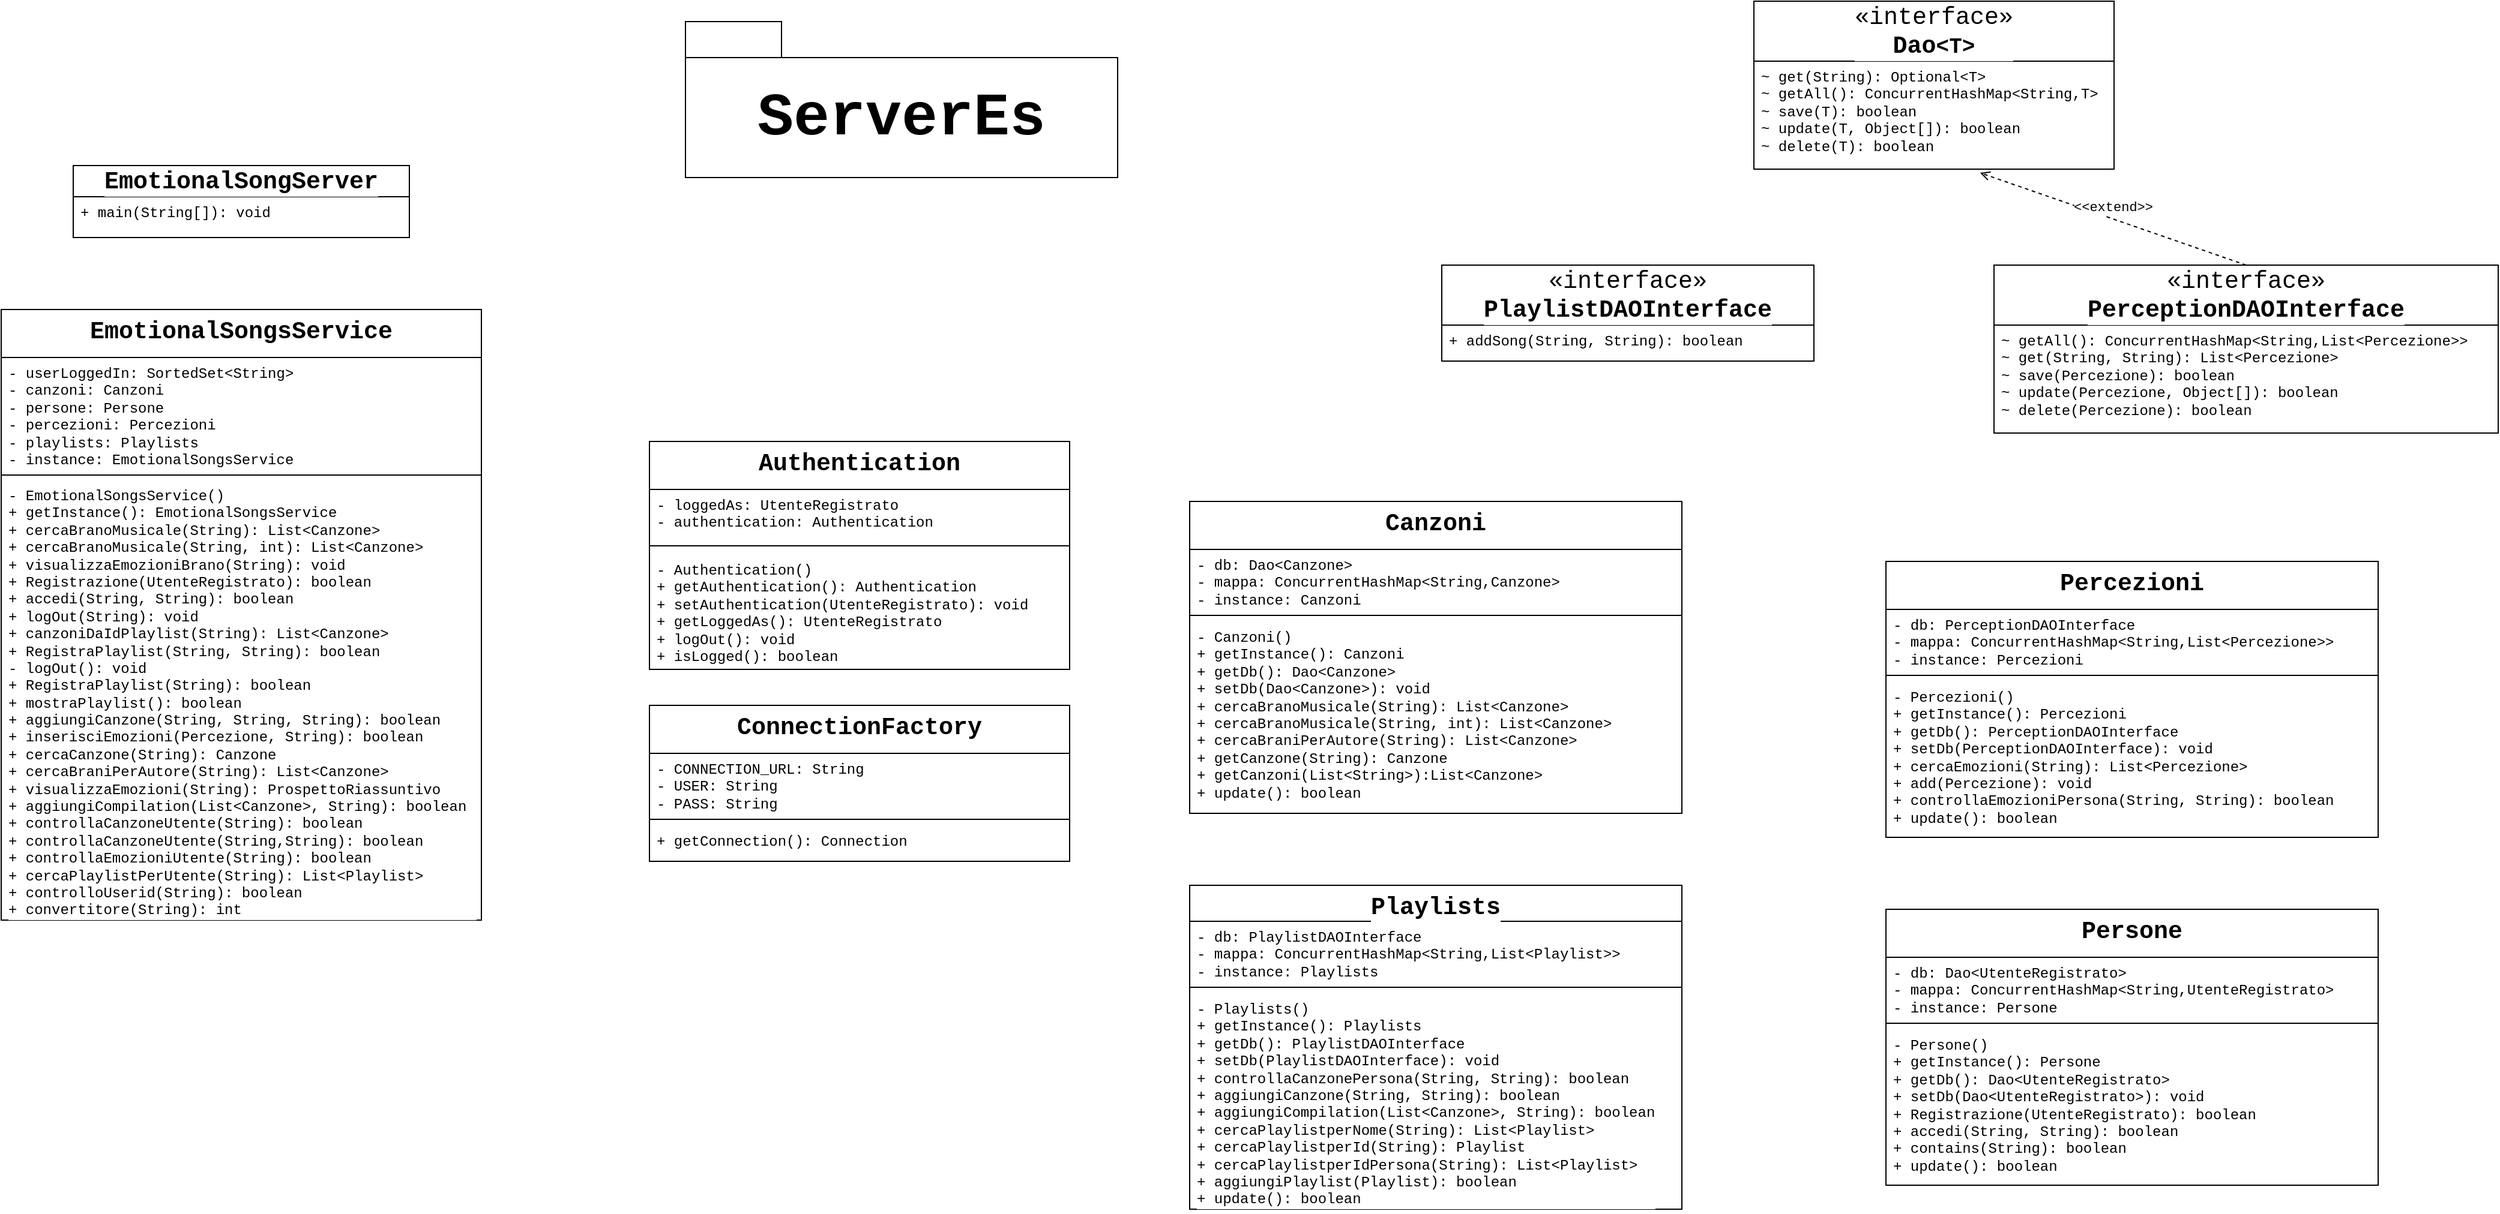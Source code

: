 <mxfile version="22.1.16" type="device">
  <diagram name="Pagina-1" id="0QhkselIFQTwm5C4Ecvs">
    <mxGraphModel dx="2868" dy="2387" grid="1" gridSize="10" guides="1" tooltips="1" connect="1" arrows="1" fold="1" page="1" pageScale="1" pageWidth="1169" pageHeight="827" math="0" shadow="0">
      <root>
        <mxCell id="0" />
        <mxCell id="1" parent="0" />
        <mxCell id="OTY2_KPXo1e9PzVLkmgH-1" value="&lt;font style=&quot;font-size: 20px;&quot;&gt;&lt;b&gt;EmotionalSongServer&lt;/b&gt;&lt;/font&gt;" style="swimlane;fontStyle=0;childLayout=stackLayout;horizontal=1;startSize=26;fillColor=none;horizontalStack=0;resizeParent=1;resizeParentMax=0;resizeLast=0;collapsible=1;marginBottom=0;whiteSpace=wrap;html=1;fontFamily=Courier New;labelBackgroundColor=#FFFFFF;fontColor=#000000;" parent="1" vertex="1">
          <mxGeometry x="160" y="-580" width="280" height="60" as="geometry" />
        </mxCell>
        <mxCell id="OTY2_KPXo1e9PzVLkmgH-2" value="+ main(String[]): void" style="text;strokeColor=none;fillColor=none;align=left;verticalAlign=top;spacingLeft=4;spacingRight=4;overflow=hidden;rotatable=0;points=[[0,0.5],[1,0.5]];portConstraint=eastwest;whiteSpace=wrap;html=1;fontFamily=Courier New;labelBackgroundColor=#FFFFFF;fontColor=#000000;" parent="OTY2_KPXo1e9PzVLkmgH-1" vertex="1">
          <mxGeometry y="26" width="280" height="34" as="geometry" />
        </mxCell>
        <mxCell id="OTY2_KPXo1e9PzVLkmgH-5" value="&lt;font style=&quot;font-size: 20px;&quot;&gt;EmotionalSongsService&lt;/font&gt;" style="swimlane;fontStyle=1;align=center;verticalAlign=top;childLayout=stackLayout;horizontal=1;startSize=40;horizontalStack=0;resizeParent=1;resizeParentMax=0;resizeLast=0;collapsible=1;marginBottom=0;whiteSpace=wrap;html=1;fontFamily=Courier New;labelBackgroundColor=#FFFFFF;fontColor=#000000;" parent="1" vertex="1">
          <mxGeometry x="100" y="-460" width="400" height="509" as="geometry" />
        </mxCell>
        <mxCell id="OTY2_KPXo1e9PzVLkmgH-6" value="- userLoggedIn: SortedSet&amp;lt;String&amp;gt;&lt;br&gt;- canzoni: Canzoni&lt;br&gt;- persone: Persone&lt;br&gt;- percezioni: Percezioni&lt;br&gt;- playlists: Playlists&lt;br&gt;- instance: EmotionalSongsService" style="text;strokeColor=none;fillColor=none;align=left;verticalAlign=top;spacingLeft=4;spacingRight=4;overflow=hidden;rotatable=0;points=[[0,0.5],[1,0.5]];portConstraint=eastwest;whiteSpace=wrap;html=1;fontFamily=Courier New;labelBackgroundColor=#FFFFFF;fontColor=#000000;" parent="OTY2_KPXo1e9PzVLkmgH-5" vertex="1">
          <mxGeometry y="40" width="400" height="94" as="geometry" />
        </mxCell>
        <mxCell id="OTY2_KPXo1e9PzVLkmgH-7" value="" style="line;strokeWidth=1;fillColor=none;align=left;verticalAlign=middle;spacingTop=-1;spacingLeft=3;spacingRight=3;rotatable=0;labelPosition=right;points=[];portConstraint=eastwest;strokeColor=inherit;fontFamily=Courier New;labelBackgroundColor=#FFFFFF;fontColor=#000000;" parent="OTY2_KPXo1e9PzVLkmgH-5" vertex="1">
          <mxGeometry y="134" width="400" height="8" as="geometry" />
        </mxCell>
        <mxCell id="OTY2_KPXo1e9PzVLkmgH-8" value="&lt;div style=&quot;border-color: var(--border-color);&quot;&gt;- EmotionalSongsService()&lt;/div&gt;&lt;div&gt;+ getInstance(): EmotionalSongsService&lt;/div&gt;&lt;div&gt;&lt;span style=&quot;&quot;&gt;+ cercaBranoMusicale(String): List&amp;lt;Canzone&amp;gt;&lt;/span&gt;&lt;br&gt;&lt;/div&gt;&lt;div&gt;+ cercaBranoMusicale(String, int): List&amp;lt;Canzone&amp;gt;&lt;/div&gt;&lt;div&gt;+ visualizzaEmozioniBrano(String): void&lt;/div&gt;&lt;div&gt;+ Registrazione(UtenteRegistrato): boolean&lt;/div&gt;&lt;div&gt;+ accedi(String, String): boolean&lt;/div&gt;&lt;div&gt;+ logOut(String): void&lt;/div&gt;&lt;div&gt;+ canzoniDaIdPlaylist(String): List&amp;lt;Canzone&amp;gt;&lt;/div&gt;&lt;div&gt;+ RegistraPlaylist(String, String): boolean&lt;/div&gt;&lt;div&gt;- logOut(): void&lt;/div&gt;&lt;div&gt;&lt;div style=&quot;border-color: var(--border-color);&quot;&gt;+ RegistraPlaylist(String): boolean&lt;/div&gt;&lt;/div&gt;&lt;div&gt;+ mostraPlaylist(): boolean&lt;/div&gt;&lt;div&gt;+ aggiungiCanzone(String, String, String): boolean&lt;/div&gt;&lt;div&gt;+ inserisciEmozioni(Percezione, String): boolean&lt;/div&gt;&lt;div&gt;+ cercaCanzone(String): Canzone&amp;nbsp;&lt;/div&gt;&lt;div&gt;+ cercaBraniPerAutore(String): List&amp;lt;Canzone&amp;gt;&amp;nbsp;&lt;/div&gt;&lt;div&gt;+ visualizzaEmozioni(String): ProspettoRiassuntivo&amp;nbsp;&lt;/div&gt;&lt;div&gt;+ aggiungiCompilation(List&amp;lt;Canzone&amp;gt;, String): boolean + controllaCanzoneUtente(String): boolean&lt;/div&gt;&lt;div&gt;+ controllaCanzoneUtente(String,String): boolean&amp;nbsp;&lt;/div&gt;&lt;div&gt;+ controllaEmozioniUtente(String): boolean&amp;nbsp;&lt;/div&gt;&lt;div&gt;+ cercaPlaylistPerUtente(String): List&amp;lt;Playlist&amp;gt;&amp;nbsp;&lt;/div&gt;&lt;div&gt;+ controlloUserid(String): boolean&amp;nbsp;&lt;/div&gt;&lt;div&gt;+ convertitore(String): int&lt;br&gt;&lt;/div&gt;" style="text;strokeColor=none;fillColor=none;align=left;verticalAlign=top;spacingLeft=4;spacingRight=4;overflow=hidden;rotatable=0;points=[[0,0.5],[1,0.5]];portConstraint=eastwest;whiteSpace=wrap;html=1;fontFamily=Courier New;labelBackgroundColor=#FFFFFF;fontColor=#000000;" parent="OTY2_KPXo1e9PzVLkmgH-5" vertex="1">
          <mxGeometry y="142" width="400" height="367" as="geometry" />
        </mxCell>
        <mxCell id="oP-QychcFuWFXIpBvnvE-1" value="&lt;font style=&quot;font-size: 20px;&quot;&gt;Authentication&lt;/font&gt;" style="swimlane;fontStyle=1;align=center;verticalAlign=top;childLayout=stackLayout;horizontal=1;startSize=40;horizontalStack=0;resizeParent=1;resizeParentMax=0;resizeLast=0;collapsible=1;marginBottom=0;whiteSpace=wrap;html=1;fontFamily=Courier New;labelBackgroundColor=#FFFFFF;fontColor=#000000;" vertex="1" parent="1">
          <mxGeometry x="640" y="-350" width="350" height="190" as="geometry" />
        </mxCell>
        <mxCell id="oP-QychcFuWFXIpBvnvE-2" value="- loggedAs: UtenteRegistrato&lt;br&gt;- authentication: Authentication" style="text;strokeColor=none;fillColor=none;align=left;verticalAlign=top;spacingLeft=4;spacingRight=4;overflow=hidden;rotatable=0;points=[[0,0.5],[1,0.5]];portConstraint=eastwest;whiteSpace=wrap;html=1;fontFamily=Courier New;labelBackgroundColor=#FFFFFF;fontColor=#000000;" vertex="1" parent="oP-QychcFuWFXIpBvnvE-1">
          <mxGeometry y="40" width="350" height="40" as="geometry" />
        </mxCell>
        <mxCell id="oP-QychcFuWFXIpBvnvE-3" value="" style="line;strokeWidth=1;fillColor=none;align=left;verticalAlign=middle;spacingTop=-1;spacingLeft=3;spacingRight=3;rotatable=0;labelPosition=right;points=[];portConstraint=eastwest;strokeColor=inherit;fontFamily=Courier New;labelBackgroundColor=#FFFFFF;fontColor=#000000;" vertex="1" parent="oP-QychcFuWFXIpBvnvE-1">
          <mxGeometry y="80" width="350" height="14" as="geometry" />
        </mxCell>
        <mxCell id="oP-QychcFuWFXIpBvnvE-4" value="- Authentication()&lt;br&gt;+ getAuthentication(): Authentication&lt;br&gt;+ setAuthentication(UtenteRegistrato): void&lt;br&gt;+ getLoggedAs(): UtenteRegistrato&lt;br&gt;+ logOut(): void&lt;br&gt;+ isLogged(): boolean" style="text;strokeColor=none;fillColor=none;align=left;verticalAlign=top;spacingLeft=4;spacingRight=4;overflow=hidden;rotatable=0;points=[[0,0.5],[1,0.5]];portConstraint=eastwest;whiteSpace=wrap;html=1;fontFamily=Courier New;labelBackgroundColor=#FFFFFF;fontColor=#000000;" vertex="1" parent="oP-QychcFuWFXIpBvnvE-1">
          <mxGeometry y="94" width="350" height="96" as="geometry" />
        </mxCell>
        <mxCell id="oP-QychcFuWFXIpBvnvE-6" value="&lt;font style=&quot;&quot;&gt;&lt;span style=&quot;font-size: 20px;&quot;&gt;«interface»&lt;/span&gt;&lt;br style=&quot;border-color: var(--border-color);&quot;&gt;&lt;b style=&quot;border-color: var(--border-color);&quot;&gt;&lt;span style=&quot;font-size: 20px;&quot;&gt;Dao&lt;/span&gt;&lt;font style=&quot;font-size: 18px;&quot;&gt;&amp;lt;T&amp;gt;&lt;/font&gt;&lt;/b&gt;&lt;/font&gt;" style="swimlane;fontStyle=0;childLayout=stackLayout;horizontal=1;startSize=50;fillColor=none;horizontalStack=0;resizeParent=1;resizeParentMax=0;resizeLast=0;collapsible=1;marginBottom=0;whiteSpace=wrap;html=1;fontFamily=Courier New;labelBackgroundColor=#FFFFFF;fontColor=#000000;" vertex="1" parent="1">
          <mxGeometry x="1560" y="-717" width="300" height="140" as="geometry" />
        </mxCell>
        <mxCell id="oP-QychcFuWFXIpBvnvE-7" value="~ get(String): Optional&amp;lt;T&amp;gt;&lt;br&gt;~ getAll(): ConcurrentHashMap&amp;lt;String,T&amp;gt;&lt;br&gt;~ save(T): boolean&lt;br&gt;~ update(T, Object[]): boolean&lt;br&gt;~ delete(T): boolean" style="text;strokeColor=none;fillColor=none;align=left;verticalAlign=top;spacingLeft=4;spacingRight=4;overflow=hidden;rotatable=0;points=[[0,0.5],[1,0.5]];portConstraint=eastwest;whiteSpace=wrap;html=1;fontFamily=Courier New;labelBackgroundColor=#FFFFFF;fontColor=#000000;" vertex="1" parent="oP-QychcFuWFXIpBvnvE-6">
          <mxGeometry y="50" width="300" height="90" as="geometry" />
        </mxCell>
        <mxCell id="oP-QychcFuWFXIpBvnvE-10" value="&lt;font style=&quot;&quot;&gt;&lt;span style=&quot;font-size: 20px;&quot;&gt;«interface»&lt;/span&gt;&lt;br style=&quot;border-color: var(--border-color);&quot;&gt;&lt;span style=&quot;font-size: 20px;&quot;&gt;&lt;b&gt;PerceptionDAOInterface&lt;/b&gt;&lt;/span&gt;&lt;br&gt;&lt;/font&gt;" style="swimlane;fontStyle=0;childLayout=stackLayout;horizontal=1;startSize=50;fillColor=none;horizontalStack=0;resizeParent=1;resizeParentMax=0;resizeLast=0;collapsible=1;marginBottom=0;whiteSpace=wrap;html=1;fontFamily=Courier New;labelBackgroundColor=#FFFFFF;fontColor=#000000;" vertex="1" parent="1">
          <mxGeometry x="1760" y="-497" width="420" height="140" as="geometry" />
        </mxCell>
        <mxCell id="oP-QychcFuWFXIpBvnvE-11" value="~ getAll(): ConcurrentHashMap&amp;lt;String,List&amp;lt;Percezione&amp;gt;&amp;gt;&lt;br&gt;~ get(String, String): List&amp;lt;Percezione&amp;gt;&lt;br&gt;~ save(Percezione): boolean&lt;br&gt;~ update(Percezione, Object[]): boolean&lt;br&gt;~ delete(Percezione): boolean" style="text;strokeColor=none;fillColor=none;align=left;verticalAlign=top;spacingLeft=4;spacingRight=4;overflow=hidden;rotatable=0;points=[[0,0.5],[1,0.5]];portConstraint=eastwest;whiteSpace=wrap;html=1;fontFamily=Courier New;labelBackgroundColor=#FFFFFF;fontColor=#000000;" vertex="1" parent="oP-QychcFuWFXIpBvnvE-10">
          <mxGeometry y="50" width="420" height="90" as="geometry" />
        </mxCell>
        <mxCell id="oP-QychcFuWFXIpBvnvE-12" value="&lt;font style=&quot;&quot;&gt;&lt;span style=&quot;font-size: 20px;&quot;&gt;«interface»&lt;/span&gt;&lt;br style=&quot;border-color: var(--border-color);&quot;&gt;&lt;span style=&quot;font-size: 20px;&quot;&gt;&lt;b&gt;PlaylistDAOInterface&lt;/b&gt;&lt;/span&gt;&lt;br&gt;&lt;/font&gt;" style="swimlane;fontStyle=0;childLayout=stackLayout;horizontal=1;startSize=50;fillColor=none;horizontalStack=0;resizeParent=1;resizeParentMax=0;resizeLast=0;collapsible=1;marginBottom=0;whiteSpace=wrap;html=1;fontFamily=Courier New;labelBackgroundColor=#FFFFFF;fontColor=#000000;" vertex="1" parent="1">
          <mxGeometry x="1300" y="-497" width="310" height="80" as="geometry" />
        </mxCell>
        <mxCell id="oP-QychcFuWFXIpBvnvE-13" value="+ addSong(String, String): boolean" style="text;strokeColor=none;fillColor=none;align=left;verticalAlign=top;spacingLeft=4;spacingRight=4;overflow=hidden;rotatable=0;points=[[0,0.5],[1,0.5]];portConstraint=eastwest;whiteSpace=wrap;html=1;fontFamily=Courier New;labelBackgroundColor=#FFFFFF;fontColor=#000000;" vertex="1" parent="oP-QychcFuWFXIpBvnvE-12">
          <mxGeometry y="50" width="310" height="30" as="geometry" />
        </mxCell>
        <mxCell id="oP-QychcFuWFXIpBvnvE-15" value="&amp;lt;&amp;lt;extend&amp;gt;&amp;gt;" style="html=1;verticalAlign=bottom;labelBackgroundColor=#FFFFFF;endArrow=open;endFill=0;dashed=1;rounded=0;entryX=0.628;entryY=1.034;entryDx=0;entryDy=0;entryPerimeter=0;exitX=0.5;exitY=0;exitDx=0;exitDy=0;fontFamily=Courier New;fontColor=#000000;" edge="1" parent="1" source="oP-QychcFuWFXIpBvnvE-10" target="oP-QychcFuWFXIpBvnvE-7">
          <mxGeometry width="160" relative="1" as="geometry">
            <mxPoint x="1630" y="-489" as="sourcePoint" />
            <mxPoint x="1803" y="-567" as="targetPoint" />
          </mxGeometry>
        </mxCell>
        <mxCell id="oP-QychcFuWFXIpBvnvE-20" value="&lt;font style=&quot;font-size: 20px;&quot;&gt;Canzoni&lt;/font&gt;" style="swimlane;fontStyle=1;align=center;verticalAlign=top;childLayout=stackLayout;horizontal=1;startSize=40;horizontalStack=0;resizeParent=1;resizeParentMax=0;resizeLast=0;collapsible=1;marginBottom=0;whiteSpace=wrap;html=1;fontFamily=Courier New;labelBackgroundColor=#FFFFFF;fontColor=#000000;" vertex="1" parent="1">
          <mxGeometry x="1090" y="-300" width="410" height="260" as="geometry" />
        </mxCell>
        <mxCell id="oP-QychcFuWFXIpBvnvE-21" value="- db: Dao&amp;lt;Canzone&amp;gt;&lt;br&gt;- mappa: ConcurrentHashMap&amp;lt;String,Canzone&amp;gt;&lt;br&gt;- instance: Canzoni" style="text;strokeColor=none;fillColor=none;align=left;verticalAlign=top;spacingLeft=4;spacingRight=4;overflow=hidden;rotatable=0;points=[[0,0.5],[1,0.5]];portConstraint=eastwest;whiteSpace=wrap;html=1;fontFamily=Courier New;labelBackgroundColor=#FFFFFF;fontColor=#000000;" vertex="1" parent="oP-QychcFuWFXIpBvnvE-20">
          <mxGeometry y="40" width="410" height="50" as="geometry" />
        </mxCell>
        <mxCell id="oP-QychcFuWFXIpBvnvE-22" value="" style="line;strokeWidth=1;fillColor=none;align=left;verticalAlign=middle;spacingTop=-1;spacingLeft=3;spacingRight=3;rotatable=0;labelPosition=right;points=[];portConstraint=eastwest;strokeColor=inherit;fontFamily=Courier New;labelBackgroundColor=#FFFFFF;fontColor=#000000;" vertex="1" parent="oP-QychcFuWFXIpBvnvE-20">
          <mxGeometry y="90" width="410" height="10" as="geometry" />
        </mxCell>
        <mxCell id="oP-QychcFuWFXIpBvnvE-23" value="- Canzoni()&lt;br&gt;+ getInstance(): Canzoni&lt;br&gt;+ getDb(): Dao&amp;lt;Canzone&amp;gt;&lt;br&gt;+ setDb(Dao&amp;lt;Canzone&amp;gt;): void&lt;br&gt;+ cercaBranoMusicale(String): List&amp;lt;Canzone&amp;gt;&lt;br&gt;+ cercaBranoMusicale(String, int): List&amp;lt;Canzone&amp;gt;&lt;br&gt;+ cercaBraniPerAutore(String): List&amp;lt;Canzone&amp;gt;&lt;br&gt;+ getCanzone(String): Canzone&lt;br&gt;+ getCanzoni(List&amp;lt;String&amp;gt;):List&amp;lt;Canzone&amp;gt;&lt;br style=&quot;border-color: var(--border-color);&quot;&gt;+ update(): boolean" style="text;strokeColor=none;fillColor=none;align=left;verticalAlign=top;spacingLeft=4;spacingRight=4;overflow=hidden;rotatable=0;points=[[0,0.5],[1,0.5]];portConstraint=eastwest;whiteSpace=wrap;html=1;fontFamily=Courier New;labelBackgroundColor=#FFFFFF;fontColor=#000000;" vertex="1" parent="oP-QychcFuWFXIpBvnvE-20">
          <mxGeometry y="100" width="410" height="160" as="geometry" />
        </mxCell>
        <mxCell id="oP-QychcFuWFXIpBvnvE-25" value="&lt;font style=&quot;font-size: 20px;&quot;&gt;Percezioni&lt;/font&gt;" style="swimlane;fontStyle=1;align=center;verticalAlign=top;childLayout=stackLayout;horizontal=1;startSize=40;horizontalStack=0;resizeParent=1;resizeParentMax=0;resizeLast=0;collapsible=1;marginBottom=0;whiteSpace=wrap;html=1;fontFamily=Courier New;labelBackgroundColor=#FFFFFF;fontColor=#000000;" vertex="1" parent="1">
          <mxGeometry x="1670" y="-250" width="410" height="230" as="geometry" />
        </mxCell>
        <mxCell id="oP-QychcFuWFXIpBvnvE-26" value="- db: PerceptionDAOInterface&lt;br&gt;- mappa: ConcurrentHashMap&amp;lt;String,List&amp;lt;Percezione&amp;gt;&amp;gt;&lt;br&gt;- instance: Percezioni" style="text;strokeColor=none;fillColor=none;align=left;verticalAlign=top;spacingLeft=4;spacingRight=4;overflow=hidden;rotatable=0;points=[[0,0.5],[1,0.5]];portConstraint=eastwest;whiteSpace=wrap;html=1;fontFamily=Courier New;labelBackgroundColor=#FFFFFF;fontColor=#000000;" vertex="1" parent="oP-QychcFuWFXIpBvnvE-25">
          <mxGeometry y="40" width="410" height="50" as="geometry" />
        </mxCell>
        <mxCell id="oP-QychcFuWFXIpBvnvE-27" value="" style="line;strokeWidth=1;fillColor=none;align=left;verticalAlign=middle;spacingTop=-1;spacingLeft=3;spacingRight=3;rotatable=0;labelPosition=right;points=[];portConstraint=eastwest;strokeColor=inherit;fontFamily=Courier New;labelBackgroundColor=#FFFFFF;fontColor=#000000;" vertex="1" parent="oP-QychcFuWFXIpBvnvE-25">
          <mxGeometry y="90" width="410" height="10" as="geometry" />
        </mxCell>
        <mxCell id="oP-QychcFuWFXIpBvnvE-28" value="- Percezioni()&lt;br&gt;+ getInstance(): Percezioni&lt;br&gt;+ getDb(): PerceptionDAOInterface&lt;br&gt;+ setDb(PerceptionDAOInterface): void&lt;br style=&quot;border-color: var(--border-color);&quot;&gt;+ cercaEmozioni(String): List&amp;lt;Percezione&amp;gt;&lt;br&gt;+ add(Percezione): void&lt;br&gt;+ controllaEmozioniPersona(String, String): boolean&lt;br style=&quot;border-color: var(--border-color);&quot;&gt;+ update(): boolean" style="text;strokeColor=none;fillColor=none;align=left;verticalAlign=top;spacingLeft=4;spacingRight=4;overflow=hidden;rotatable=0;points=[[0,0.5],[1,0.5]];portConstraint=eastwest;whiteSpace=wrap;html=1;fontFamily=Courier New;labelBackgroundColor=#FFFFFF;fontColor=#000000;" vertex="1" parent="oP-QychcFuWFXIpBvnvE-25">
          <mxGeometry y="100" width="410" height="130" as="geometry" />
        </mxCell>
        <mxCell id="oP-QychcFuWFXIpBvnvE-29" value="&lt;font style=&quot;font-size: 20px;&quot;&gt;Persone&lt;/font&gt;" style="swimlane;fontStyle=1;align=center;verticalAlign=top;childLayout=stackLayout;horizontal=1;startSize=40;horizontalStack=0;resizeParent=1;resizeParentMax=0;resizeLast=0;collapsible=1;marginBottom=0;whiteSpace=wrap;html=1;fontFamily=Courier New;labelBackgroundColor=#FFFFFF;fontColor=#000000;" vertex="1" parent="1">
          <mxGeometry x="1670" y="40" width="410" height="230" as="geometry" />
        </mxCell>
        <mxCell id="oP-QychcFuWFXIpBvnvE-30" value="- db: Dao&amp;lt;UtenteRegistrato&amp;gt;&lt;br&gt;- mappa: ConcurrentHashMap&amp;lt;String,UtenteRegistrato&amp;gt;&lt;br&gt;- instance: Persone" style="text;strokeColor=none;fillColor=none;align=left;verticalAlign=top;spacingLeft=4;spacingRight=4;overflow=hidden;rotatable=0;points=[[0,0.5],[1,0.5]];portConstraint=eastwest;whiteSpace=wrap;html=1;fontFamily=Courier New;labelBackgroundColor=#FFFFFF;fontColor=#000000;" vertex="1" parent="oP-QychcFuWFXIpBvnvE-29">
          <mxGeometry y="40" width="410" height="50" as="geometry" />
        </mxCell>
        <mxCell id="oP-QychcFuWFXIpBvnvE-31" value="" style="line;strokeWidth=1;fillColor=none;align=left;verticalAlign=middle;spacingTop=-1;spacingLeft=3;spacingRight=3;rotatable=0;labelPosition=right;points=[];portConstraint=eastwest;strokeColor=inherit;fontFamily=Courier New;labelBackgroundColor=#FFFFFF;fontColor=#000000;" vertex="1" parent="oP-QychcFuWFXIpBvnvE-29">
          <mxGeometry y="90" width="410" height="10" as="geometry" />
        </mxCell>
        <mxCell id="oP-QychcFuWFXIpBvnvE-32" value="- Persone()&lt;br&gt;+ getInstance(): Persone&lt;br&gt;+ getDb(): Dao&amp;lt;UtenteRegistrato&amp;gt;&lt;br&gt;+ setDb(Dao&amp;lt;UtenteRegistrato&amp;gt;): void&lt;br style=&quot;border-color: var(--border-color);&quot;&gt;+ Registrazione(UtenteRegistrato): boolean&lt;br&gt;+ accedi(String, String): boolean&lt;br&gt;+ contains(String): boolean&lt;br style=&quot;border-color: var(--border-color);&quot;&gt;+ update(): boolean" style="text;strokeColor=none;fillColor=none;align=left;verticalAlign=top;spacingLeft=4;spacingRight=4;overflow=hidden;rotatable=0;points=[[0,0.5],[1,0.5]];portConstraint=eastwest;whiteSpace=wrap;html=1;fontFamily=Courier New;labelBackgroundColor=#FFFFFF;fontColor=#000000;" vertex="1" parent="oP-QychcFuWFXIpBvnvE-29">
          <mxGeometry y="100" width="410" height="130" as="geometry" />
        </mxCell>
        <mxCell id="oP-QychcFuWFXIpBvnvE-33" value="&lt;font style=&quot;font-size: 20px;&quot;&gt;Playlists&lt;/font&gt;" style="swimlane;fontStyle=1;align=center;verticalAlign=top;childLayout=stackLayout;horizontal=1;startSize=30;horizontalStack=0;resizeParent=1;resizeParentMax=0;resizeLast=0;collapsible=1;marginBottom=0;whiteSpace=wrap;html=1;fontFamily=Courier New;labelBackgroundColor=#FFFFFF;fontColor=#000000;" vertex="1" parent="1">
          <mxGeometry x="1090" y="20" width="410" height="270" as="geometry" />
        </mxCell>
        <mxCell id="oP-QychcFuWFXIpBvnvE-34" value="- db: PlaylistDAOInterface&lt;br&gt;- mappa: ConcurrentHashMap&amp;lt;String,List&amp;lt;Playlist&amp;gt;&amp;gt;&lt;br&gt;- instance: Playlists" style="text;strokeColor=none;fillColor=none;align=left;verticalAlign=top;spacingLeft=4;spacingRight=4;overflow=hidden;rotatable=0;points=[[0,0.5],[1,0.5]];portConstraint=eastwest;whiteSpace=wrap;html=1;fontFamily=Courier New;labelBackgroundColor=#FFFFFF;fontColor=#000000;" vertex="1" parent="oP-QychcFuWFXIpBvnvE-33">
          <mxGeometry y="30" width="410" height="50" as="geometry" />
        </mxCell>
        <mxCell id="oP-QychcFuWFXIpBvnvE-35" value="" style="line;strokeWidth=1;fillColor=none;align=left;verticalAlign=middle;spacingTop=-1;spacingLeft=3;spacingRight=3;rotatable=0;labelPosition=right;points=[];portConstraint=eastwest;strokeColor=inherit;fontFamily=Courier New;labelBackgroundColor=#FFFFFF;fontColor=#000000;" vertex="1" parent="oP-QychcFuWFXIpBvnvE-33">
          <mxGeometry y="80" width="410" height="10" as="geometry" />
        </mxCell>
        <mxCell id="oP-QychcFuWFXIpBvnvE-36" value="- Playlists()&lt;br&gt;+ getInstance(): Playlists&lt;br&gt;+ getDb(): PlaylistDAOInterface&lt;br&gt;+ setDb(PlaylistDAOInterface): void&lt;br style=&quot;border-color: var(--border-color);&quot;&gt;+ controllaCanzonePersona(String, String): boolean&lt;br&gt;+ aggiungiCanzone(String, String): boolean&lt;br&gt;+ aggiungiCompilation(List&amp;lt;Canzone&amp;gt;, String): boolean&lt;br&gt;+ cercaPlaylistperNome(String): List&amp;lt;Playlist&amp;gt;&lt;br&gt;+ cercaPlaylistperId(String): Playlist&lt;br&gt;+ cercaPlaylistperIdPersona(String): List&amp;lt;Playlist&amp;gt;&lt;br&gt;+ aggiungiPlaylist(Playlist): boolean&lt;br style=&quot;border-color: var(--border-color);&quot;&gt;+ update(): boolean" style="text;strokeColor=none;fillColor=none;align=left;verticalAlign=top;spacingLeft=4;spacingRight=4;overflow=hidden;rotatable=0;points=[[0,0.5],[1,0.5]];portConstraint=eastwest;whiteSpace=wrap;html=1;fontFamily=Courier New;labelBackgroundColor=#FFFFFF;fontColor=#000000;" vertex="1" parent="oP-QychcFuWFXIpBvnvE-33">
          <mxGeometry y="90" width="410" height="180" as="geometry" />
        </mxCell>
        <mxCell id="oP-QychcFuWFXIpBvnvE-39" value="&lt;font style=&quot;font-size: 20px;&quot;&gt;ConnectionFactory&lt;/font&gt;" style="swimlane;fontStyle=1;align=center;verticalAlign=top;childLayout=stackLayout;horizontal=1;startSize=40;horizontalStack=0;resizeParent=1;resizeParentMax=0;resizeLast=0;collapsible=1;marginBottom=0;whiteSpace=wrap;html=1;fontFamily=Courier New;labelBackgroundColor=#FFFFFF;fontColor=#000000;" vertex="1" parent="1">
          <mxGeometry x="640" y="-130" width="350" height="130" as="geometry" />
        </mxCell>
        <mxCell id="oP-QychcFuWFXIpBvnvE-40" value="- CONNECTION_URL: String&lt;br&gt;- USER: String&lt;br&gt;- PASS: String" style="text;strokeColor=none;fillColor=none;align=left;verticalAlign=top;spacingLeft=4;spacingRight=4;overflow=hidden;rotatable=0;points=[[0,0.5],[1,0.5]];portConstraint=eastwest;whiteSpace=wrap;html=1;fontFamily=Courier New;labelBackgroundColor=#FFFFFF;fontColor=#000000;" vertex="1" parent="oP-QychcFuWFXIpBvnvE-39">
          <mxGeometry y="40" width="350" height="50" as="geometry" />
        </mxCell>
        <mxCell id="oP-QychcFuWFXIpBvnvE-41" value="" style="line;strokeWidth=1;fillColor=none;align=left;verticalAlign=middle;spacingTop=-1;spacingLeft=3;spacingRight=3;rotatable=0;labelPosition=right;points=[];portConstraint=eastwest;strokeColor=inherit;fontFamily=Courier New;labelBackgroundColor=#FFFFFF;fontColor=#000000;" vertex="1" parent="oP-QychcFuWFXIpBvnvE-39">
          <mxGeometry y="90" width="350" height="10" as="geometry" />
        </mxCell>
        <mxCell id="oP-QychcFuWFXIpBvnvE-42" value="+ getConnection(): Connection" style="text;strokeColor=none;fillColor=none;align=left;verticalAlign=top;spacingLeft=4;spacingRight=4;overflow=hidden;rotatable=0;points=[[0,0.5],[1,0.5]];portConstraint=eastwest;whiteSpace=wrap;html=1;fontFamily=Courier New;labelBackgroundColor=#FFFFFF;fontColor=#000000;" vertex="1" parent="oP-QychcFuWFXIpBvnvE-39">
          <mxGeometry y="100" width="350" height="30" as="geometry" />
        </mxCell>
        <mxCell id="oP-QychcFuWFXIpBvnvE-43" value="&lt;font style=&quot;font-size: 50px;&quot;&gt;ServerEs&lt;/font&gt;" style="shape=folder;fontStyle=1;tabWidth=80;tabHeight=30;tabPosition=left;html=1;boundedLbl=1;whiteSpace=wrap;fontFamily=Courier New;labelBackgroundColor=#FFFFFF;fontColor=#000000;" vertex="1" parent="1">
          <mxGeometry x="670" y="-700" width="360" height="130" as="geometry" />
        </mxCell>
      </root>
    </mxGraphModel>
  </diagram>
</mxfile>

